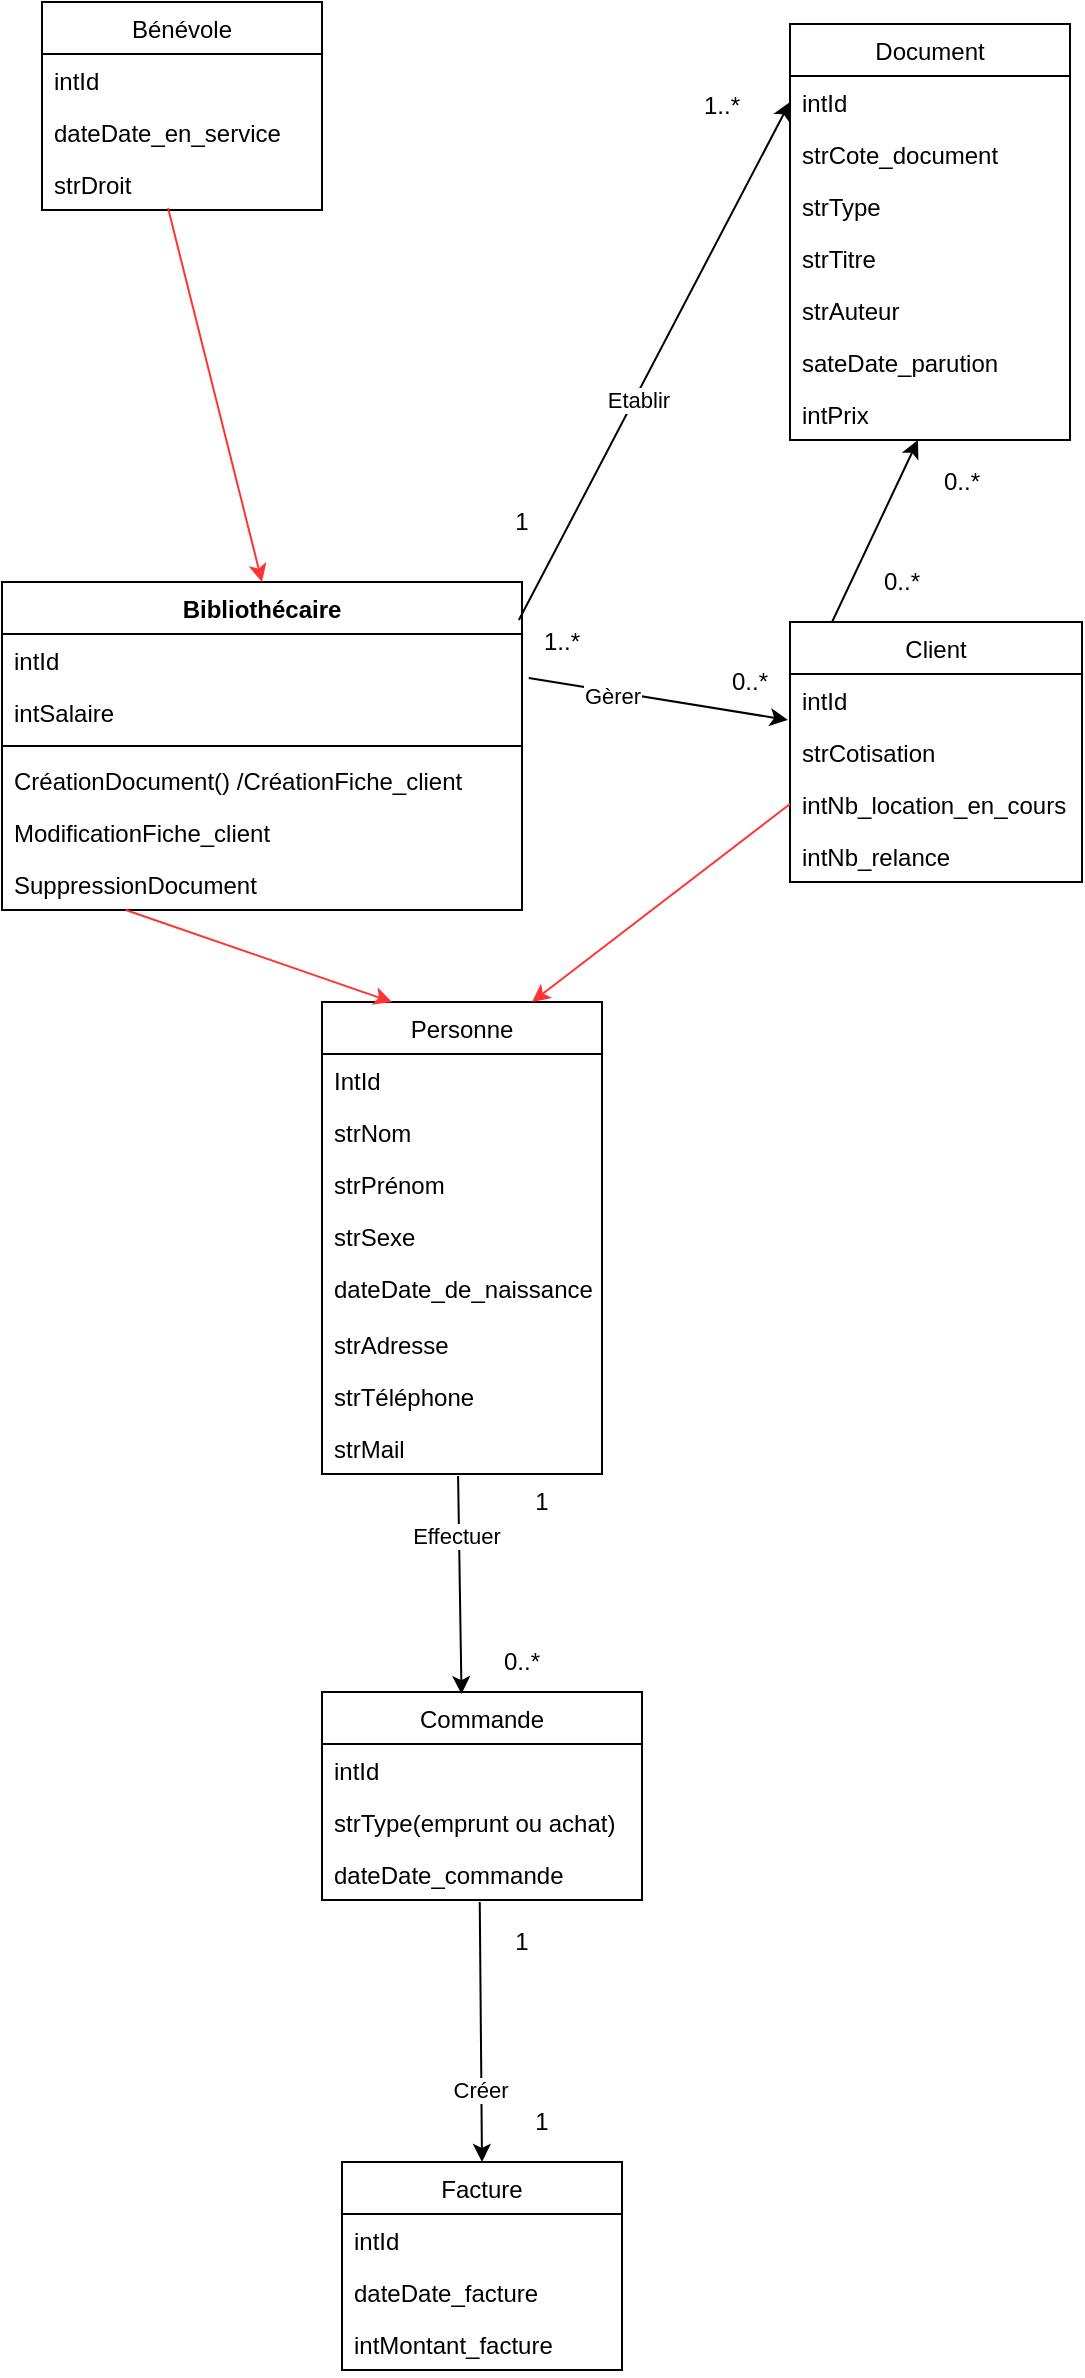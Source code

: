 <mxfile version="14.2.4" type="device"><diagram id="OYyhkcdiuvXrvP6uyowY" name="Diagramme des classes - entité"><mxGraphModel dx="1022" dy="1909" grid="1" gridSize="10" guides="1" tooltips="1" connect="1" arrows="1" fold="1" page="1" pageScale="1" pageWidth="827" pageHeight="1169" math="0" shadow="0"><root><mxCell id="0"/><mxCell id="1" parent="0"/><mxCell id="fWSXPYJICrlra-UiTmL8-9" value="Personne" style="swimlane;fontStyle=0;childLayout=stackLayout;horizontal=1;startSize=26;fillColor=none;horizontalStack=0;resizeParent=1;resizeParentMax=0;resizeLast=0;collapsible=1;marginBottom=0;" vertex="1" parent="1"><mxGeometry x="180" y="240" width="140" height="236" as="geometry"/></mxCell><mxCell id="fWSXPYJICrlra-UiTmL8-25" value="IntId" style="text;strokeColor=none;fillColor=none;align=left;verticalAlign=top;spacingLeft=4;spacingRight=4;overflow=hidden;rotatable=0;points=[[0,0.5],[1,0.5]];portConstraint=eastwest;" vertex="1" parent="fWSXPYJICrlra-UiTmL8-9"><mxGeometry y="26" width="140" height="26" as="geometry"/></mxCell><mxCell id="fWSXPYJICrlra-UiTmL8-10" value="strNom" style="text;strokeColor=none;fillColor=none;align=left;verticalAlign=top;spacingLeft=4;spacingRight=4;overflow=hidden;rotatable=0;points=[[0,0.5],[1,0.5]];portConstraint=eastwest;" vertex="1" parent="fWSXPYJICrlra-UiTmL8-9"><mxGeometry y="52" width="140" height="26" as="geometry"/></mxCell><mxCell id="fWSXPYJICrlra-UiTmL8-27" value="strPrénom" style="text;strokeColor=none;fillColor=none;align=left;verticalAlign=top;spacingLeft=4;spacingRight=4;overflow=hidden;rotatable=0;points=[[0,0.5],[1,0.5]];portConstraint=eastwest;" vertex="1" parent="fWSXPYJICrlra-UiTmL8-9"><mxGeometry y="78" width="140" height="26" as="geometry"/></mxCell><mxCell id="fWSXPYJICrlra-UiTmL8-26" value="strSexe" style="text;strokeColor=none;fillColor=none;align=left;verticalAlign=top;spacingLeft=4;spacingRight=4;overflow=hidden;rotatable=0;points=[[0,0.5],[1,0.5]];portConstraint=eastwest;" vertex="1" parent="fWSXPYJICrlra-UiTmL8-9"><mxGeometry y="104" width="140" height="26" as="geometry"/></mxCell><mxCell id="fWSXPYJICrlra-UiTmL8-11" value="dateDate_de_naissance" style="text;strokeColor=none;fillColor=none;align=left;verticalAlign=top;spacingLeft=4;spacingRight=4;overflow=hidden;rotatable=0;points=[[0,0.5],[1,0.5]];portConstraint=eastwest;" vertex="1" parent="fWSXPYJICrlra-UiTmL8-9"><mxGeometry y="130" width="140" height="28" as="geometry"/></mxCell><mxCell id="fWSXPYJICrlra-UiTmL8-28" value="strAdresse" style="text;strokeColor=none;fillColor=none;align=left;verticalAlign=top;spacingLeft=4;spacingRight=4;overflow=hidden;rotatable=0;points=[[0,0.5],[1,0.5]];portConstraint=eastwest;" vertex="1" parent="fWSXPYJICrlra-UiTmL8-9"><mxGeometry y="158" width="140" height="26" as="geometry"/></mxCell><mxCell id="fWSXPYJICrlra-UiTmL8-29" value="strTéléphone" style="text;strokeColor=none;fillColor=none;align=left;verticalAlign=top;spacingLeft=4;spacingRight=4;overflow=hidden;rotatable=0;points=[[0,0.5],[1,0.5]];portConstraint=eastwest;" vertex="1" parent="fWSXPYJICrlra-UiTmL8-9"><mxGeometry y="184" width="140" height="26" as="geometry"/></mxCell><mxCell id="fWSXPYJICrlra-UiTmL8-30" value="strMail" style="text;strokeColor=none;fillColor=none;align=left;verticalAlign=top;spacingLeft=4;spacingRight=4;overflow=hidden;rotatable=0;points=[[0,0.5],[1,0.5]];portConstraint=eastwest;" vertex="1" parent="fWSXPYJICrlra-UiTmL8-9"><mxGeometry y="210" width="140" height="26" as="geometry"/></mxCell><mxCell id="fWSXPYJICrlra-UiTmL8-17" value="Bénévole" style="swimlane;fontStyle=0;childLayout=stackLayout;horizontal=1;startSize=26;fillColor=none;horizontalStack=0;resizeParent=1;resizeParentMax=0;resizeLast=0;collapsible=1;marginBottom=0;" vertex="1" parent="1"><mxGeometry x="40" y="-260" width="140" height="104" as="geometry"/></mxCell><mxCell id="fWSXPYJICrlra-UiTmL8-18" value="intId" style="text;strokeColor=none;fillColor=none;align=left;verticalAlign=top;spacingLeft=4;spacingRight=4;overflow=hidden;rotatable=0;points=[[0,0.5],[1,0.5]];portConstraint=eastwest;" vertex="1" parent="fWSXPYJICrlra-UiTmL8-17"><mxGeometry y="26" width="140" height="26" as="geometry"/></mxCell><mxCell id="fWSXPYJICrlra-UiTmL8-19" value="dateDate_en_service" style="text;strokeColor=none;fillColor=none;align=left;verticalAlign=top;spacingLeft=4;spacingRight=4;overflow=hidden;rotatable=0;points=[[0,0.5],[1,0.5]];portConstraint=eastwest;" vertex="1" parent="fWSXPYJICrlra-UiTmL8-17"><mxGeometry y="52" width="140" height="26" as="geometry"/></mxCell><mxCell id="fWSXPYJICrlra-UiTmL8-45" value="strDroit" style="text;strokeColor=none;fillColor=none;align=left;verticalAlign=top;spacingLeft=4;spacingRight=4;overflow=hidden;rotatable=0;points=[[0,0.5],[1,0.5]];portConstraint=eastwest;" vertex="1" parent="fWSXPYJICrlra-UiTmL8-17"><mxGeometry y="78" width="140" height="26" as="geometry"/></mxCell><mxCell id="fWSXPYJICrlra-UiTmL8-21" value="Client" style="swimlane;fontStyle=0;childLayout=stackLayout;horizontal=1;startSize=26;fillColor=none;horizontalStack=0;resizeParent=1;resizeParentMax=0;resizeLast=0;collapsible=1;marginBottom=0;" vertex="1" parent="1"><mxGeometry x="414" y="50" width="146" height="130" as="geometry"/></mxCell><mxCell id="fWSXPYJICrlra-UiTmL8-22" value="intId" style="text;strokeColor=none;fillColor=none;align=left;verticalAlign=top;spacingLeft=4;spacingRight=4;overflow=hidden;rotatable=0;points=[[0,0.5],[1,0.5]];portConstraint=eastwest;" vertex="1" parent="fWSXPYJICrlra-UiTmL8-21"><mxGeometry y="26" width="146" height="26" as="geometry"/></mxCell><mxCell id="fWSXPYJICrlra-UiTmL8-23" value="strCotisation" style="text;strokeColor=none;fillColor=none;align=left;verticalAlign=top;spacingLeft=4;spacingRight=4;overflow=hidden;rotatable=0;points=[[0,0.5],[1,0.5]];portConstraint=eastwest;" vertex="1" parent="fWSXPYJICrlra-UiTmL8-21"><mxGeometry y="52" width="146" height="26" as="geometry"/></mxCell><mxCell id="fWSXPYJICrlra-UiTmL8-46" value="intNb_location_en_cours" style="text;strokeColor=none;fillColor=none;align=left;verticalAlign=top;spacingLeft=4;spacingRight=4;overflow=hidden;rotatable=0;points=[[0,0.5],[1,0.5]];portConstraint=eastwest;" vertex="1" parent="fWSXPYJICrlra-UiTmL8-21"><mxGeometry y="78" width="146" height="26" as="geometry"/></mxCell><mxCell id="fWSXPYJICrlra-UiTmL8-104" value="intNb_relance" style="text;strokeColor=none;fillColor=none;align=left;verticalAlign=top;spacingLeft=4;spacingRight=4;overflow=hidden;rotatable=0;points=[[0,0.5],[1,0.5]];portConstraint=eastwest;" vertex="1" parent="fWSXPYJICrlra-UiTmL8-21"><mxGeometry y="104" width="146" height="26" as="geometry"/></mxCell><mxCell id="fWSXPYJICrlra-UiTmL8-31" value="Bibliothécaire" style="swimlane;fontStyle=1;align=center;verticalAlign=top;childLayout=stackLayout;horizontal=1;startSize=26;horizontalStack=0;resizeParent=1;resizeParentMax=0;resizeLast=0;collapsible=1;marginBottom=0;" vertex="1" parent="1"><mxGeometry x="20" y="30" width="260" height="164" as="geometry"><mxRectangle x="10" y="390" width="110" height="26" as="alternateBounds"/></mxGeometry></mxCell><mxCell id="fWSXPYJICrlra-UiTmL8-32" value="intId" style="text;strokeColor=none;fillColor=none;align=left;verticalAlign=top;spacingLeft=4;spacingRight=4;overflow=hidden;rotatable=0;points=[[0,0.5],[1,0.5]];portConstraint=eastwest;" vertex="1" parent="fWSXPYJICrlra-UiTmL8-31"><mxGeometry y="26" width="260" height="26" as="geometry"/></mxCell><mxCell id="fWSXPYJICrlra-UiTmL8-98" value="intSalaire" style="text;strokeColor=none;fillColor=none;align=left;verticalAlign=top;spacingLeft=4;spacingRight=4;overflow=hidden;rotatable=0;points=[[0,0.5],[1,0.5]];portConstraint=eastwest;" vertex="1" parent="fWSXPYJICrlra-UiTmL8-31"><mxGeometry y="52" width="260" height="26" as="geometry"/></mxCell><mxCell id="fWSXPYJICrlra-UiTmL8-33" value="" style="line;strokeWidth=1;fillColor=none;align=left;verticalAlign=middle;spacingTop=-1;spacingLeft=3;spacingRight=3;rotatable=0;labelPosition=right;points=[];portConstraint=eastwest;" vertex="1" parent="fWSXPYJICrlra-UiTmL8-31"><mxGeometry y="78" width="260" height="8" as="geometry"/></mxCell><mxCell id="fWSXPYJICrlra-UiTmL8-34" value="CréationDocument() /CréationFiche_client" style="text;strokeColor=none;fillColor=none;align=left;verticalAlign=top;spacingLeft=4;spacingRight=4;overflow=hidden;rotatable=0;points=[[0,0.5],[1,0.5]];portConstraint=eastwest;" vertex="1" parent="fWSXPYJICrlra-UiTmL8-31"><mxGeometry y="86" width="260" height="26" as="geometry"/></mxCell><mxCell id="fWSXPYJICrlra-UiTmL8-35" value="ModificationFiche_client" style="text;strokeColor=none;fillColor=none;align=left;verticalAlign=top;spacingLeft=4;spacingRight=4;overflow=hidden;rotatable=0;points=[[0,0.5],[1,0.5]];portConstraint=eastwest;" vertex="1" parent="fWSXPYJICrlra-UiTmL8-31"><mxGeometry y="112" width="260" height="26" as="geometry"/></mxCell><mxCell id="fWSXPYJICrlra-UiTmL8-36" value="SuppressionDocument" style="text;strokeColor=none;fillColor=none;align=left;verticalAlign=top;spacingLeft=4;spacingRight=4;overflow=hidden;rotatable=0;points=[[0,0.5],[1,0.5]];portConstraint=eastwest;" vertex="1" parent="fWSXPYJICrlra-UiTmL8-31"><mxGeometry y="138" width="260" height="26" as="geometry"/></mxCell><mxCell id="fWSXPYJICrlra-UiTmL8-37" value="" style="endArrow=classic;html=1;exitX=0.238;exitY=1;exitDx=0;exitDy=0;entryX=0.25;entryY=0;entryDx=0;entryDy=0;strokeColor=#FF3333;exitPerimeter=0;" edge="1" parent="1" source="fWSXPYJICrlra-UiTmL8-36" target="fWSXPYJICrlra-UiTmL8-9"><mxGeometry width="50" height="50" relative="1" as="geometry"><mxPoint x="390" y="290" as="sourcePoint"/><mxPoint x="440" y="240" as="targetPoint"/></mxGeometry></mxCell><mxCell id="fWSXPYJICrlra-UiTmL8-38" value="" style="endArrow=classic;html=1;exitX=0.45;exitY=0.962;exitDx=0;exitDy=0;entryX=0.5;entryY=0;entryDx=0;entryDy=0;strokeColor=#FF3333;exitPerimeter=0;" edge="1" parent="1" source="fWSXPYJICrlra-UiTmL8-45" target="fWSXPYJICrlra-UiTmL8-31"><mxGeometry width="50" height="50" relative="1" as="geometry"><mxPoint x="102.02" y="-117.996" as="sourcePoint"/><mxPoint x="440" y="240" as="targetPoint"/></mxGeometry></mxCell><mxCell id="fWSXPYJICrlra-UiTmL8-39" value="" style="endArrow=classic;html=1;exitX=0;exitY=0.5;exitDx=0;exitDy=0;entryX=0.75;entryY=0;entryDx=0;entryDy=0;strokeColor=#FF3333;" edge="1" parent="1" source="fWSXPYJICrlra-UiTmL8-46" target="fWSXPYJICrlra-UiTmL8-9"><mxGeometry width="50" height="50" relative="1" as="geometry"><mxPoint x="390" y="290" as="sourcePoint"/><mxPoint x="440" y="240" as="targetPoint"/></mxGeometry></mxCell><mxCell id="fWSXPYJICrlra-UiTmL8-62" value="Commande" style="swimlane;fontStyle=0;childLayout=stackLayout;horizontal=1;startSize=26;fillColor=none;horizontalStack=0;resizeParent=1;resizeParentMax=0;resizeLast=0;collapsible=1;marginBottom=0;" vertex="1" parent="1"><mxGeometry x="180" y="585" width="160" height="104" as="geometry"/></mxCell><mxCell id="fWSXPYJICrlra-UiTmL8-63" value="intId" style="text;strokeColor=none;fillColor=none;align=left;verticalAlign=top;spacingLeft=4;spacingRight=4;overflow=hidden;rotatable=0;points=[[0,0.5],[1,0.5]];portConstraint=eastwest;" vertex="1" parent="fWSXPYJICrlra-UiTmL8-62"><mxGeometry y="26" width="160" height="26" as="geometry"/></mxCell><mxCell id="fWSXPYJICrlra-UiTmL8-64" value="strType(emprunt ou achat)" style="text;strokeColor=none;fillColor=none;align=left;verticalAlign=top;spacingLeft=4;spacingRight=4;overflow=hidden;rotatable=0;points=[[0,0.5],[1,0.5]];portConstraint=eastwest;" vertex="1" parent="fWSXPYJICrlra-UiTmL8-62"><mxGeometry y="52" width="160" height="26" as="geometry"/></mxCell><mxCell id="fWSXPYJICrlra-UiTmL8-65" value="dateDate_commande" style="text;strokeColor=none;fillColor=none;align=left;verticalAlign=top;spacingLeft=4;spacingRight=4;overflow=hidden;rotatable=0;points=[[0,0.5],[1,0.5]];portConstraint=eastwest;" vertex="1" parent="fWSXPYJICrlra-UiTmL8-62"><mxGeometry y="78" width="160" height="26" as="geometry"/></mxCell><mxCell id="fWSXPYJICrlra-UiTmL8-70" value="" style="endArrow=classic;html=1;exitX=0.493;exitY=1.038;exitDx=0;exitDy=0;exitPerimeter=0;entryX=0.5;entryY=0;entryDx=0;entryDy=0;" edge="1" parent="1" source="fWSXPYJICrlra-UiTmL8-65" target="fWSXPYJICrlra-UiTmL8-77"><mxGeometry width="50" height="50" relative="1" as="geometry"><mxPoint x="390" y="820" as="sourcePoint"/><mxPoint x="257.98" y="990" as="targetPoint"/></mxGeometry></mxCell><mxCell id="fWSXPYJICrlra-UiTmL8-103" value="Créer" style="edgeLabel;html=1;align=center;verticalAlign=middle;resizable=0;points=[];" vertex="1" connectable="0" parent="fWSXPYJICrlra-UiTmL8-70"><mxGeometry x="0.444" y="-1" relative="1" as="geometry"><mxPoint as="offset"/></mxGeometry></mxCell><mxCell id="fWSXPYJICrlra-UiTmL8-77" value="Facture" style="swimlane;fontStyle=0;childLayout=stackLayout;horizontal=1;startSize=26;fillColor=none;horizontalStack=0;resizeParent=1;resizeParentMax=0;resizeLast=0;collapsible=1;marginBottom=0;" vertex="1" parent="1"><mxGeometry x="190" y="820" width="140" height="104" as="geometry"/></mxCell><mxCell id="fWSXPYJICrlra-UiTmL8-78" value="intId" style="text;strokeColor=none;fillColor=none;align=left;verticalAlign=top;spacingLeft=4;spacingRight=4;overflow=hidden;rotatable=0;points=[[0,0.5],[1,0.5]];portConstraint=eastwest;" vertex="1" parent="fWSXPYJICrlra-UiTmL8-77"><mxGeometry y="26" width="140" height="26" as="geometry"/></mxCell><mxCell id="fWSXPYJICrlra-UiTmL8-79" value="dateDate_facture" style="text;strokeColor=none;fillColor=none;align=left;verticalAlign=top;spacingLeft=4;spacingRight=4;overflow=hidden;rotatable=0;points=[[0,0.5],[1,0.5]];portConstraint=eastwest;" vertex="1" parent="fWSXPYJICrlra-UiTmL8-77"><mxGeometry y="52" width="140" height="26" as="geometry"/></mxCell><mxCell id="fWSXPYJICrlra-UiTmL8-80" value="intMontant_facture" style="text;strokeColor=none;fillColor=none;align=left;verticalAlign=top;spacingLeft=4;spacingRight=4;overflow=hidden;rotatable=0;points=[[0,0.5],[1,0.5]];portConstraint=eastwest;" vertex="1" parent="fWSXPYJICrlra-UiTmL8-77"><mxGeometry y="78" width="140" height="26" as="geometry"/></mxCell><mxCell id="fWSXPYJICrlra-UiTmL8-82" value="Document" style="swimlane;fontStyle=0;childLayout=stackLayout;horizontal=1;startSize=26;fillColor=none;horizontalStack=0;resizeParent=1;resizeParentMax=0;resizeLast=0;collapsible=1;marginBottom=0;" vertex="1" parent="1"><mxGeometry x="414" y="-249" width="140" height="208" as="geometry"/></mxCell><mxCell id="fWSXPYJICrlra-UiTmL8-83" value="intId" style="text;strokeColor=none;fillColor=none;align=left;verticalAlign=top;spacingLeft=4;spacingRight=4;overflow=hidden;rotatable=0;points=[[0,0.5],[1,0.5]];portConstraint=eastwest;" vertex="1" parent="fWSXPYJICrlra-UiTmL8-82"><mxGeometry y="26" width="140" height="26" as="geometry"/></mxCell><mxCell id="fWSXPYJICrlra-UiTmL8-94" value="strCote_document" style="text;strokeColor=none;fillColor=none;align=left;verticalAlign=top;spacingLeft=4;spacingRight=4;overflow=hidden;rotatable=0;points=[[0,0.5],[1,0.5]];portConstraint=eastwest;" vertex="1" parent="fWSXPYJICrlra-UiTmL8-82"><mxGeometry y="52" width="140" height="26" as="geometry"/></mxCell><mxCell id="fWSXPYJICrlra-UiTmL8-85" value="strType" style="text;strokeColor=none;fillColor=none;align=left;verticalAlign=top;spacingLeft=4;spacingRight=4;overflow=hidden;rotatable=0;points=[[0,0.5],[1,0.5]];portConstraint=eastwest;" vertex="1" parent="fWSXPYJICrlra-UiTmL8-82"><mxGeometry y="78" width="140" height="26" as="geometry"/></mxCell><mxCell id="fWSXPYJICrlra-UiTmL8-91" value="strTitre" style="text;strokeColor=none;fillColor=none;align=left;verticalAlign=top;spacingLeft=4;spacingRight=4;overflow=hidden;rotatable=0;points=[[0,0.5],[1,0.5]];portConstraint=eastwest;" vertex="1" parent="fWSXPYJICrlra-UiTmL8-82"><mxGeometry y="104" width="140" height="26" as="geometry"/></mxCell><mxCell id="fWSXPYJICrlra-UiTmL8-84" value="strAuteur" style="text;strokeColor=none;fillColor=none;align=left;verticalAlign=top;spacingLeft=4;spacingRight=4;overflow=hidden;rotatable=0;points=[[0,0.5],[1,0.5]];portConstraint=eastwest;" vertex="1" parent="fWSXPYJICrlra-UiTmL8-82"><mxGeometry y="130" width="140" height="26" as="geometry"/></mxCell><mxCell id="fWSXPYJICrlra-UiTmL8-93" value="sateDate_parution" style="text;strokeColor=none;fillColor=none;align=left;verticalAlign=top;spacingLeft=4;spacingRight=4;overflow=hidden;rotatable=0;points=[[0,0.5],[1,0.5]];portConstraint=eastwest;" vertex="1" parent="fWSXPYJICrlra-UiTmL8-82"><mxGeometry y="156" width="140" height="26" as="geometry"/></mxCell><mxCell id="fWSXPYJICrlra-UiTmL8-95" value="intPrix" style="text;strokeColor=none;fillColor=none;align=left;verticalAlign=top;spacingLeft=4;spacingRight=4;overflow=hidden;rotatable=0;points=[[0,0.5],[1,0.5]];portConstraint=eastwest;" vertex="1" parent="fWSXPYJICrlra-UiTmL8-82"><mxGeometry y="182" width="140" height="26" as="geometry"/></mxCell><mxCell id="fWSXPYJICrlra-UiTmL8-86" value="" style="endArrow=classic;html=1;exitX=0.994;exitY=0.116;exitDx=0;exitDy=0;entryX=0;entryY=0.5;entryDx=0;entryDy=0;exitPerimeter=0;" edge="1" parent="1" source="fWSXPYJICrlra-UiTmL8-31" target="fWSXPYJICrlra-UiTmL8-83"><mxGeometry width="50" height="50" relative="1" as="geometry"><mxPoint x="390" y="520" as="sourcePoint"/><mxPoint x="440" y="470" as="targetPoint"/></mxGeometry></mxCell><mxCell id="fWSXPYJICrlra-UiTmL8-99" value="Etablir" style="edgeLabel;html=1;align=center;verticalAlign=middle;resizable=0;points=[];" vertex="1" connectable="0" parent="fWSXPYJICrlra-UiTmL8-86"><mxGeometry x="-0.146" y="-1" relative="1" as="geometry"><mxPoint as="offset"/></mxGeometry></mxCell><mxCell id="fWSXPYJICrlra-UiTmL8-88" value="" style="endArrow=classic;html=1;exitX=0.144;exitY=0;exitDx=0;exitDy=0;entryX=0.457;entryY=1;entryDx=0;entryDy=0;exitPerimeter=0;entryPerimeter=0;" edge="1" parent="1" source="fWSXPYJICrlra-UiTmL8-21" target="fWSXPYJICrlra-UiTmL8-95"><mxGeometry width="50" height="50" relative="1" as="geometry"><mxPoint x="390" y="520" as="sourcePoint"/><mxPoint x="440" y="470" as="targetPoint"/></mxGeometry></mxCell><mxCell id="fWSXPYJICrlra-UiTmL8-90" value="" style="endArrow=classic;html=1;strokeColor=#000000;entryX=0.436;entryY=0.01;entryDx=0;entryDy=0;entryPerimeter=0;exitX=0.486;exitY=1.038;exitDx=0;exitDy=0;exitPerimeter=0;" edge="1" parent="1" source="fWSXPYJICrlra-UiTmL8-30" target="fWSXPYJICrlra-UiTmL8-62"><mxGeometry width="50" height="50" relative="1" as="geometry"><mxPoint x="241" y="570" as="sourcePoint"/><mxPoint x="440" y="570" as="targetPoint"/></mxGeometry></mxCell><mxCell id="fWSXPYJICrlra-UiTmL8-102" value="Effectuer" style="edgeLabel;html=1;align=center;verticalAlign=middle;resizable=0;points=[];" vertex="1" connectable="0" parent="fWSXPYJICrlra-UiTmL8-90"><mxGeometry x="-0.45" y="-2" relative="1" as="geometry"><mxPoint as="offset"/></mxGeometry></mxCell><mxCell id="fWSXPYJICrlra-UiTmL8-100" value="" style="endArrow=classic;html=1;strokeColor=#000000;exitX=1.013;exitY=-0.154;exitDx=0;exitDy=0;exitPerimeter=0;entryX=-0.007;entryY=0.885;entryDx=0;entryDy=0;entryPerimeter=0;" edge="1" parent="1" source="fWSXPYJICrlra-UiTmL8-98" target="fWSXPYJICrlra-UiTmL8-22"><mxGeometry width="50" height="50" relative="1" as="geometry"><mxPoint x="390" y="30" as="sourcePoint"/><mxPoint x="440" y="-20" as="targetPoint"/></mxGeometry></mxCell><mxCell id="fWSXPYJICrlra-UiTmL8-101" value="Gèrer" style="edgeLabel;html=1;align=center;verticalAlign=middle;resizable=0;points=[];" vertex="1" connectable="0" parent="fWSXPYJICrlra-UiTmL8-100"><mxGeometry x="-0.349" y="-2" relative="1" as="geometry"><mxPoint as="offset"/></mxGeometry></mxCell><mxCell id="fWSXPYJICrlra-UiTmL8-105" value="1" style="text;html=1;strokeColor=none;fillColor=none;align=center;verticalAlign=middle;whiteSpace=wrap;rounded=0;" vertex="1" parent="1"><mxGeometry x="260" y="-10" width="40" height="20" as="geometry"/></mxCell><mxCell id="fWSXPYJICrlra-UiTmL8-106" value="1..*" style="text;html=1;strokeColor=none;fillColor=none;align=center;verticalAlign=middle;whiteSpace=wrap;rounded=0;" vertex="1" parent="1"><mxGeometry x="360" y="-218" width="40" height="20" as="geometry"/></mxCell><mxCell id="fWSXPYJICrlra-UiTmL8-107" value="0..*" style="text;html=1;strokeColor=none;fillColor=none;align=center;verticalAlign=middle;whiteSpace=wrap;rounded=0;" vertex="1" parent="1"><mxGeometry x="480" y="-30" width="40" height="20" as="geometry"/></mxCell><mxCell id="fWSXPYJICrlra-UiTmL8-108" value="0..*" style="text;html=1;strokeColor=none;fillColor=none;align=center;verticalAlign=middle;whiteSpace=wrap;rounded=0;" vertex="1" parent="1"><mxGeometry x="450" y="20" width="40" height="20" as="geometry"/></mxCell><mxCell id="fWSXPYJICrlra-UiTmL8-109" value="0..*" style="text;html=1;strokeColor=none;fillColor=none;align=center;verticalAlign=middle;whiteSpace=wrap;rounded=0;" vertex="1" parent="1"><mxGeometry x="374" y="70" width="40" height="20" as="geometry"/></mxCell><mxCell id="fWSXPYJICrlra-UiTmL8-110" value="1..*" style="text;html=1;strokeColor=none;fillColor=none;align=center;verticalAlign=middle;whiteSpace=wrap;rounded=0;" vertex="1" parent="1"><mxGeometry x="280" y="50" width="40" height="20" as="geometry"/></mxCell><mxCell id="fWSXPYJICrlra-UiTmL8-111" value="0..*" style="text;html=1;strokeColor=none;fillColor=none;align=center;verticalAlign=middle;whiteSpace=wrap;rounded=0;" vertex="1" parent="1"><mxGeometry x="260" y="560" width="40" height="20" as="geometry"/></mxCell><mxCell id="fWSXPYJICrlra-UiTmL8-112" value="1" style="text;html=1;strokeColor=none;fillColor=none;align=center;verticalAlign=middle;whiteSpace=wrap;rounded=0;" vertex="1" parent="1"><mxGeometry x="270" y="480" width="40" height="20" as="geometry"/></mxCell><mxCell id="fWSXPYJICrlra-UiTmL8-113" value="1" style="text;html=1;strokeColor=none;fillColor=none;align=center;verticalAlign=middle;whiteSpace=wrap;rounded=0;" vertex="1" parent="1"><mxGeometry x="260" y="700" width="40" height="20" as="geometry"/></mxCell><mxCell id="fWSXPYJICrlra-UiTmL8-114" value="1" style="text;html=1;strokeColor=none;fillColor=none;align=center;verticalAlign=middle;whiteSpace=wrap;rounded=0;" vertex="1" parent="1"><mxGeometry x="270" y="790" width="40" height="20" as="geometry"/></mxCell></root></mxGraphModel></diagram></mxfile>